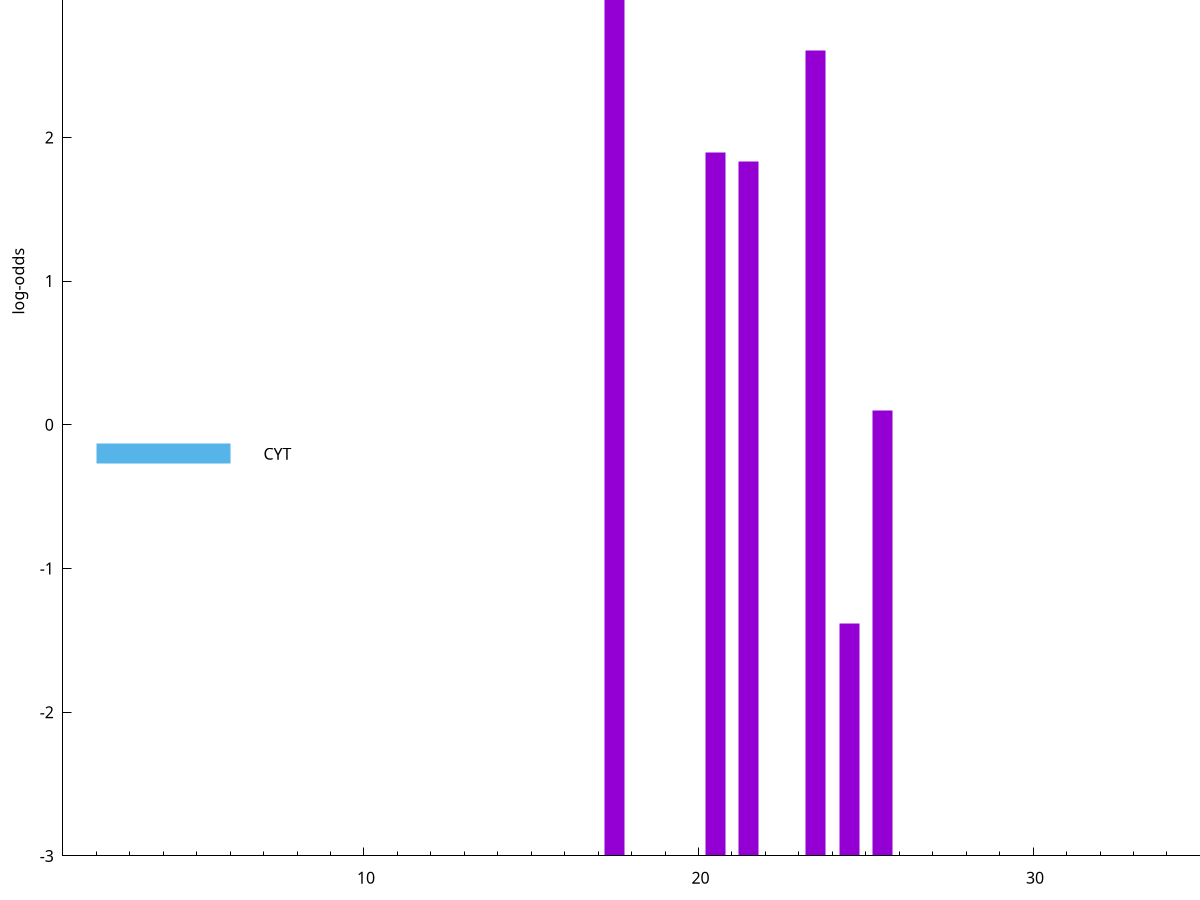 set title "LipoP predictions for SRR5666609.gff"
set size 2., 1.4
set xrange [1:70] 
set mxtics 10
set yrange [-3:5]
set y2range [0:8]
set ylabel "log-odds"
set term postscript eps color solid "Helvetica" 30
set output "SRR5666609.gff9.eps"
set arrow from 2,4.65667 to 6,4.65667 nohead lt 1 lw 20
set label "SpI" at 7,4.65667
set arrow from 2,2.96435 to 6,2.96435 nohead lt 4 lw 20
set label "TMH" at 7,2.96435
set arrow from 2,-0.200913 to 6,-0.200913 nohead lt 3 lw 20
set label "CYT" at 7,-0.200913
set arrow from 2,4.65667 to 6,4.65667 nohead lt 1 lw 20
set label "SpI" at 7,4.65667
# NOTE: The scores below are the log-odds scores with the threshold
# NOTE: subtracted (a hack to make gnuplot make the histogram all
# NOTE: look nice).
plot "-" axes x1y2 title "" with impulses lt 1 lw 20
17.500000 6.364060
23.500000 5.606470
20.500000 4.898210
21.500000 4.834660
25.500000 3.100127
24.500000 1.614830
e
exit
